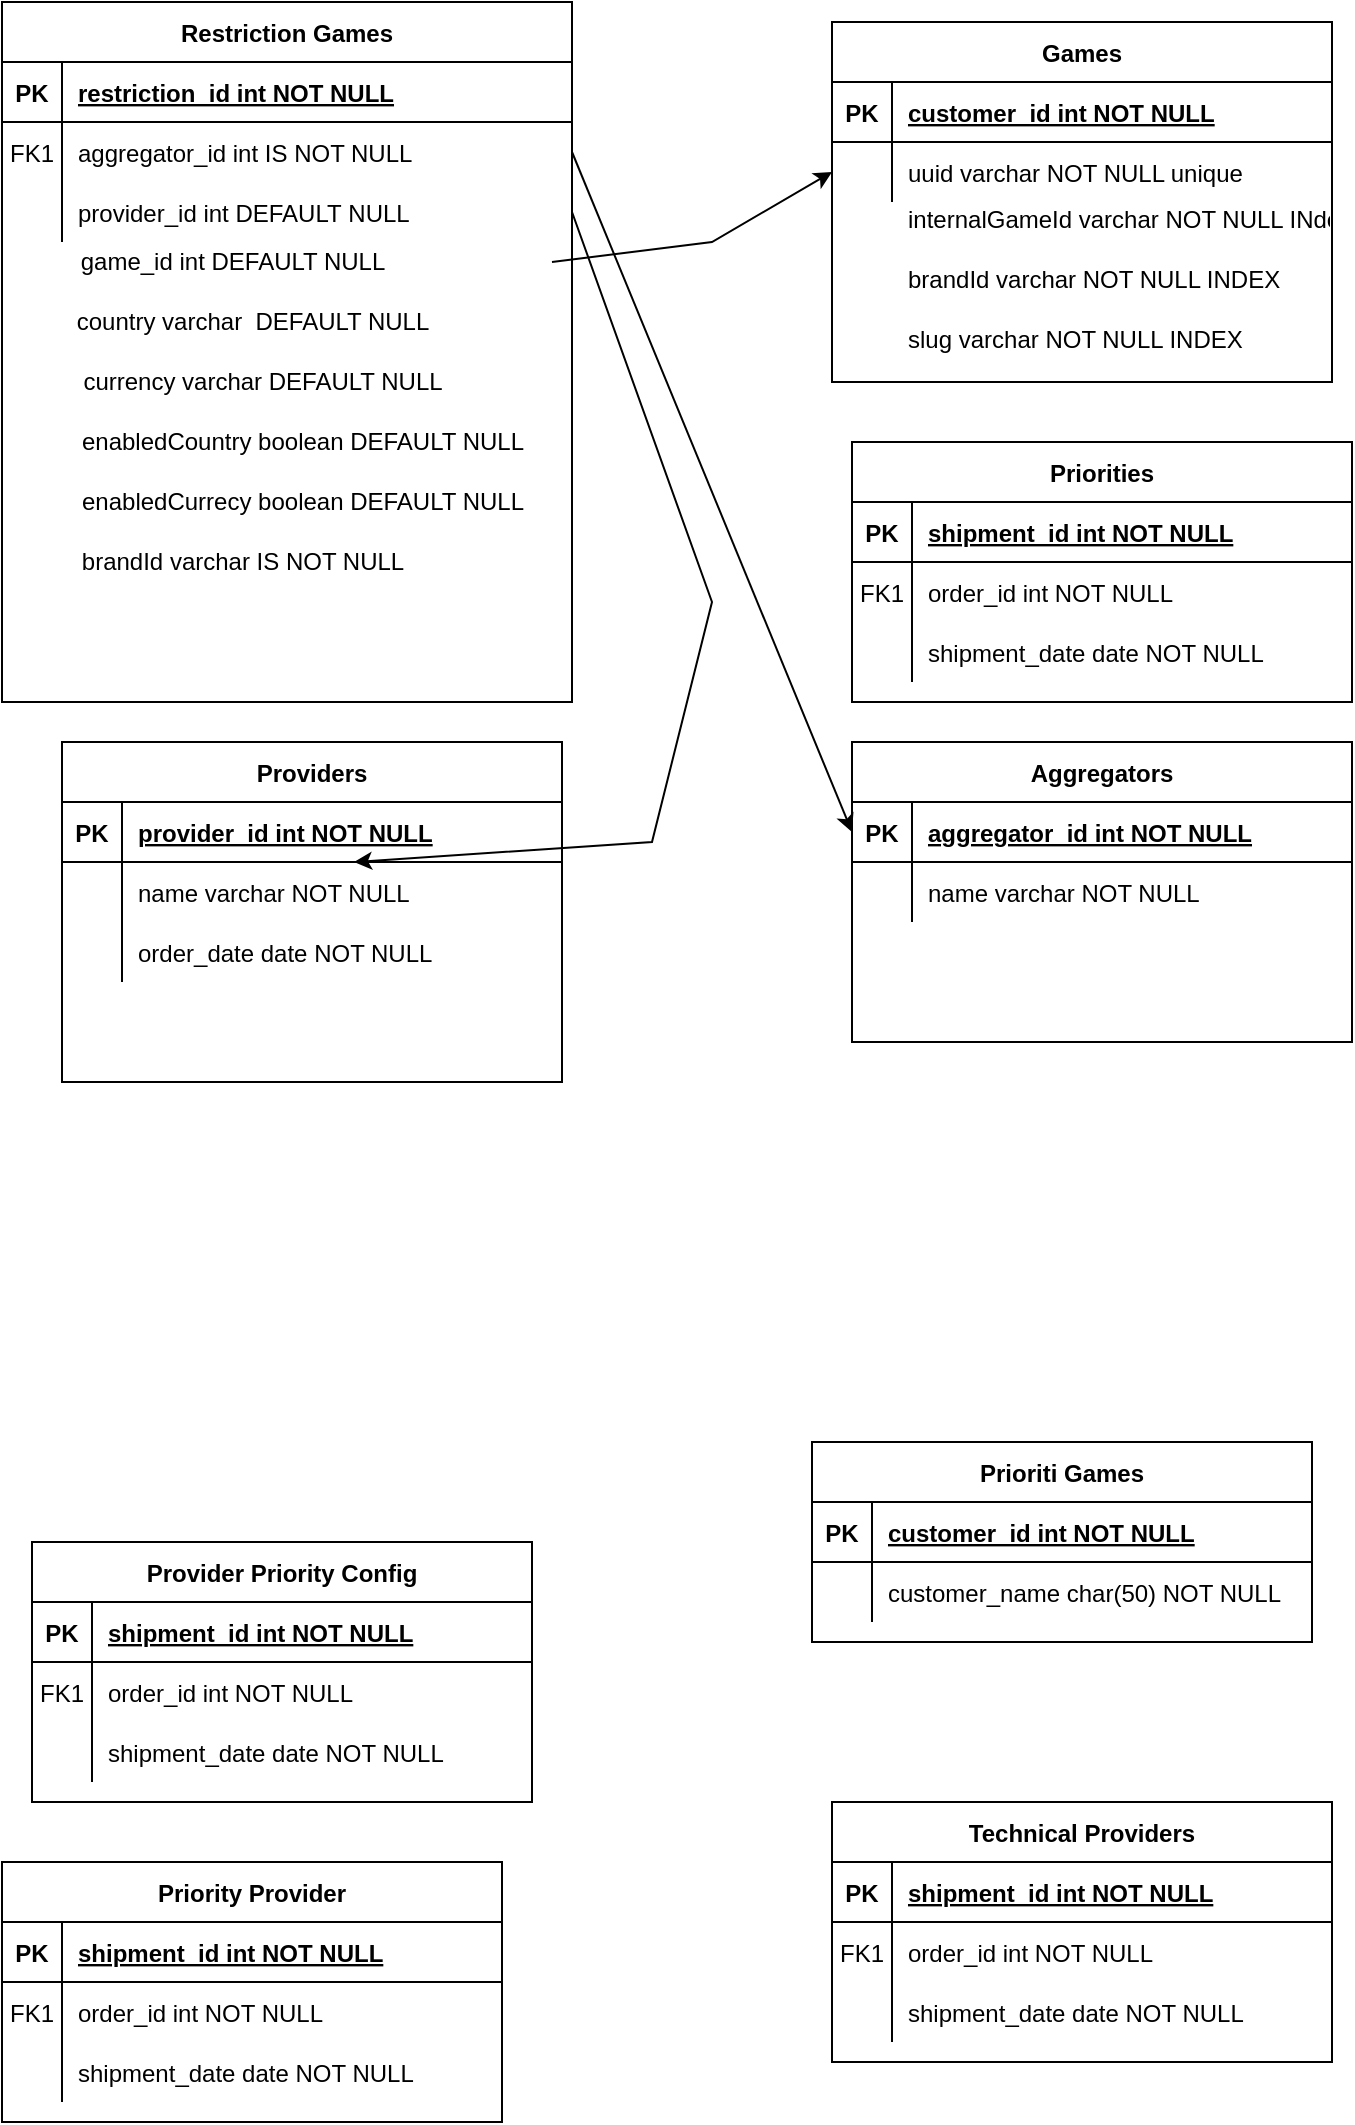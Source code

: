 <mxfile version="13.9.9" type="github">
  <diagram id="R2lEEEUBdFMjLlhIrx00" name="Page-1">
    <mxGraphModel dx="1330" dy="662" grid="1" gridSize="10" guides="1" tooltips="1" connect="1" arrows="1" fold="1" page="1" pageScale="1" pageWidth="850" pageHeight="1100" math="0" shadow="0" extFonts="Permanent Marker^https://fonts.googleapis.com/css?family=Permanent+Marker">
      <root>
        <mxCell id="0" />
        <mxCell id="1" parent="0" />
        <mxCell id="C-vyLk0tnHw3VtMMgP7b-2" value="Providers" style="shape=table;startSize=30;container=1;collapsible=1;childLayout=tableLayout;fixedRows=1;rowLines=0;fontStyle=1;align=center;resizeLast=1;" parent="1" vertex="1">
          <mxGeometry x="75" y="400" width="250" height="170" as="geometry" />
        </mxCell>
        <mxCell id="C-vyLk0tnHw3VtMMgP7b-3" value="" style="shape=partialRectangle;collapsible=0;dropTarget=0;pointerEvents=0;fillColor=none;points=[[0,0.5],[1,0.5]];portConstraint=eastwest;top=0;left=0;right=0;bottom=1;" parent="C-vyLk0tnHw3VtMMgP7b-2" vertex="1">
          <mxGeometry y="30" width="250" height="30" as="geometry" />
        </mxCell>
        <mxCell id="C-vyLk0tnHw3VtMMgP7b-4" value="PK" style="shape=partialRectangle;overflow=hidden;connectable=0;fillColor=none;top=0;left=0;bottom=0;right=0;fontStyle=1;" parent="C-vyLk0tnHw3VtMMgP7b-3" vertex="1">
          <mxGeometry width="30" height="30" as="geometry" />
        </mxCell>
        <mxCell id="C-vyLk0tnHw3VtMMgP7b-5" value="provider_id int NOT NULL " style="shape=partialRectangle;overflow=hidden;connectable=0;fillColor=none;top=0;left=0;bottom=0;right=0;align=left;spacingLeft=6;fontStyle=5;" parent="C-vyLk0tnHw3VtMMgP7b-3" vertex="1">
          <mxGeometry x="30" width="220" height="30" as="geometry" />
        </mxCell>
        <mxCell id="C-vyLk0tnHw3VtMMgP7b-6" value="" style="shape=partialRectangle;collapsible=0;dropTarget=0;pointerEvents=0;fillColor=none;points=[[0,0.5],[1,0.5]];portConstraint=eastwest;top=0;left=0;right=0;bottom=0;" parent="C-vyLk0tnHw3VtMMgP7b-2" vertex="1">
          <mxGeometry y="60" width="250" height="30" as="geometry" />
        </mxCell>
        <mxCell id="C-vyLk0tnHw3VtMMgP7b-7" value="" style="shape=partialRectangle;overflow=hidden;connectable=0;fillColor=none;top=0;left=0;bottom=0;right=0;" parent="C-vyLk0tnHw3VtMMgP7b-6" vertex="1">
          <mxGeometry width="30" height="30" as="geometry" />
        </mxCell>
        <mxCell id="C-vyLk0tnHw3VtMMgP7b-8" value="name varchar NOT NULL" style="shape=partialRectangle;overflow=hidden;connectable=0;fillColor=none;top=0;left=0;bottom=0;right=0;align=left;spacingLeft=6;" parent="C-vyLk0tnHw3VtMMgP7b-6" vertex="1">
          <mxGeometry x="30" width="220" height="30" as="geometry" />
        </mxCell>
        <mxCell id="C-vyLk0tnHw3VtMMgP7b-9" value="" style="shape=partialRectangle;collapsible=0;dropTarget=0;pointerEvents=0;fillColor=none;points=[[0,0.5],[1,0.5]];portConstraint=eastwest;top=0;left=0;right=0;bottom=0;" parent="C-vyLk0tnHw3VtMMgP7b-2" vertex="1">
          <mxGeometry y="90" width="250" height="30" as="geometry" />
        </mxCell>
        <mxCell id="C-vyLk0tnHw3VtMMgP7b-10" value="" style="shape=partialRectangle;overflow=hidden;connectable=0;fillColor=none;top=0;left=0;bottom=0;right=0;" parent="C-vyLk0tnHw3VtMMgP7b-9" vertex="1">
          <mxGeometry width="30" height="30" as="geometry" />
        </mxCell>
        <mxCell id="C-vyLk0tnHw3VtMMgP7b-11" value="order_date date NOT NULL" style="shape=partialRectangle;overflow=hidden;connectable=0;fillColor=none;top=0;left=0;bottom=0;right=0;align=left;spacingLeft=6;" parent="C-vyLk0tnHw3VtMMgP7b-9" vertex="1">
          <mxGeometry x="30" width="220" height="30" as="geometry" />
        </mxCell>
        <mxCell id="C-vyLk0tnHw3VtMMgP7b-13" value="Priorities" style="shape=table;startSize=30;container=1;collapsible=1;childLayout=tableLayout;fixedRows=1;rowLines=0;fontStyle=1;align=center;resizeLast=1;" parent="1" vertex="1">
          <mxGeometry x="470" y="250" width="250" height="130" as="geometry" />
        </mxCell>
        <mxCell id="C-vyLk0tnHw3VtMMgP7b-14" value="" style="shape=partialRectangle;collapsible=0;dropTarget=0;pointerEvents=0;fillColor=none;points=[[0,0.5],[1,0.5]];portConstraint=eastwest;top=0;left=0;right=0;bottom=1;" parent="C-vyLk0tnHw3VtMMgP7b-13" vertex="1">
          <mxGeometry y="30" width="250" height="30" as="geometry" />
        </mxCell>
        <mxCell id="C-vyLk0tnHw3VtMMgP7b-15" value="PK" style="shape=partialRectangle;overflow=hidden;connectable=0;fillColor=none;top=0;left=0;bottom=0;right=0;fontStyle=1;" parent="C-vyLk0tnHw3VtMMgP7b-14" vertex="1">
          <mxGeometry width="30" height="30" as="geometry" />
        </mxCell>
        <mxCell id="C-vyLk0tnHw3VtMMgP7b-16" value="shipment_id int NOT NULL " style="shape=partialRectangle;overflow=hidden;connectable=0;fillColor=none;top=0;left=0;bottom=0;right=0;align=left;spacingLeft=6;fontStyle=5;" parent="C-vyLk0tnHw3VtMMgP7b-14" vertex="1">
          <mxGeometry x="30" width="220" height="30" as="geometry" />
        </mxCell>
        <mxCell id="C-vyLk0tnHw3VtMMgP7b-17" value="" style="shape=partialRectangle;collapsible=0;dropTarget=0;pointerEvents=0;fillColor=none;points=[[0,0.5],[1,0.5]];portConstraint=eastwest;top=0;left=0;right=0;bottom=0;" parent="C-vyLk0tnHw3VtMMgP7b-13" vertex="1">
          <mxGeometry y="60" width="250" height="30" as="geometry" />
        </mxCell>
        <mxCell id="C-vyLk0tnHw3VtMMgP7b-18" value="FK1" style="shape=partialRectangle;overflow=hidden;connectable=0;fillColor=none;top=0;left=0;bottom=0;right=0;" parent="C-vyLk0tnHw3VtMMgP7b-17" vertex="1">
          <mxGeometry width="30" height="30" as="geometry" />
        </mxCell>
        <mxCell id="C-vyLk0tnHw3VtMMgP7b-19" value="order_id int NOT NULL" style="shape=partialRectangle;overflow=hidden;connectable=0;fillColor=none;top=0;left=0;bottom=0;right=0;align=left;spacingLeft=6;" parent="C-vyLk0tnHw3VtMMgP7b-17" vertex="1">
          <mxGeometry x="30" width="220" height="30" as="geometry" />
        </mxCell>
        <mxCell id="C-vyLk0tnHw3VtMMgP7b-20" value="" style="shape=partialRectangle;collapsible=0;dropTarget=0;pointerEvents=0;fillColor=none;points=[[0,0.5],[1,0.5]];portConstraint=eastwest;top=0;left=0;right=0;bottom=0;" parent="C-vyLk0tnHw3VtMMgP7b-13" vertex="1">
          <mxGeometry y="90" width="250" height="30" as="geometry" />
        </mxCell>
        <mxCell id="C-vyLk0tnHw3VtMMgP7b-21" value="" style="shape=partialRectangle;overflow=hidden;connectable=0;fillColor=none;top=0;left=0;bottom=0;right=0;" parent="C-vyLk0tnHw3VtMMgP7b-20" vertex="1">
          <mxGeometry width="30" height="30" as="geometry" />
        </mxCell>
        <mxCell id="C-vyLk0tnHw3VtMMgP7b-22" value="shipment_date date NOT NULL" style="shape=partialRectangle;overflow=hidden;connectable=0;fillColor=none;top=0;left=0;bottom=0;right=0;align=left;spacingLeft=6;" parent="C-vyLk0tnHw3VtMMgP7b-20" vertex="1">
          <mxGeometry x="30" width="220" height="30" as="geometry" />
        </mxCell>
        <mxCell id="C-vyLk0tnHw3VtMMgP7b-23" value="Games" style="shape=table;startSize=30;container=1;collapsible=1;childLayout=tableLayout;fixedRows=1;rowLines=0;fontStyle=1;align=center;resizeLast=1;" parent="1" vertex="1">
          <mxGeometry x="460" y="40" width="250" height="180" as="geometry" />
        </mxCell>
        <mxCell id="C-vyLk0tnHw3VtMMgP7b-24" value="" style="shape=partialRectangle;collapsible=0;dropTarget=0;pointerEvents=0;fillColor=none;points=[[0,0.5],[1,0.5]];portConstraint=eastwest;top=0;left=0;right=0;bottom=1;" parent="C-vyLk0tnHw3VtMMgP7b-23" vertex="1">
          <mxGeometry y="30" width="250" height="30" as="geometry" />
        </mxCell>
        <mxCell id="C-vyLk0tnHw3VtMMgP7b-25" value="PK" style="shape=partialRectangle;overflow=hidden;connectable=0;fillColor=none;top=0;left=0;bottom=0;right=0;fontStyle=1;" parent="C-vyLk0tnHw3VtMMgP7b-24" vertex="1">
          <mxGeometry width="30" height="30" as="geometry" />
        </mxCell>
        <mxCell id="C-vyLk0tnHw3VtMMgP7b-26" value="customer_id int NOT NULL " style="shape=partialRectangle;overflow=hidden;connectable=0;fillColor=none;top=0;left=0;bottom=0;right=0;align=left;spacingLeft=6;fontStyle=5;" parent="C-vyLk0tnHw3VtMMgP7b-24" vertex="1">
          <mxGeometry x="30" width="220" height="30" as="geometry" />
        </mxCell>
        <mxCell id="C-vyLk0tnHw3VtMMgP7b-27" value="" style="shape=partialRectangle;collapsible=0;dropTarget=0;pointerEvents=0;fillColor=none;points=[[0,0.5],[1,0.5]];portConstraint=eastwest;top=0;left=0;right=0;bottom=0;" parent="C-vyLk0tnHw3VtMMgP7b-23" vertex="1">
          <mxGeometry y="60" width="250" height="30" as="geometry" />
        </mxCell>
        <mxCell id="C-vyLk0tnHw3VtMMgP7b-28" value="" style="shape=partialRectangle;overflow=hidden;connectable=0;fillColor=none;top=0;left=0;bottom=0;right=0;" parent="C-vyLk0tnHw3VtMMgP7b-27" vertex="1">
          <mxGeometry width="30" height="30" as="geometry" />
        </mxCell>
        <mxCell id="C-vyLk0tnHw3VtMMgP7b-29" value="uuid varchar NOT NULL unique" style="shape=partialRectangle;overflow=hidden;connectable=0;fillColor=none;top=0;left=0;bottom=0;right=0;align=left;spacingLeft=6;" parent="C-vyLk0tnHw3VtMMgP7b-27" vertex="1">
          <mxGeometry x="30" width="220" height="30" as="geometry" />
        </mxCell>
        <mxCell id="ytWz9_GpCfOif9QKAJZ8-1" value="Prioriti Games" style="shape=table;startSize=30;container=1;collapsible=1;childLayout=tableLayout;fixedRows=1;rowLines=0;fontStyle=1;align=center;resizeLast=1;" vertex="1" parent="1">
          <mxGeometry x="450" y="750" width="250" height="100" as="geometry" />
        </mxCell>
        <mxCell id="ytWz9_GpCfOif9QKAJZ8-2" value="" style="shape=partialRectangle;collapsible=0;dropTarget=0;pointerEvents=0;fillColor=none;points=[[0,0.5],[1,0.5]];portConstraint=eastwest;top=0;left=0;right=0;bottom=1;" vertex="1" parent="ytWz9_GpCfOif9QKAJZ8-1">
          <mxGeometry y="30" width="250" height="30" as="geometry" />
        </mxCell>
        <mxCell id="ytWz9_GpCfOif9QKAJZ8-3" value="PK" style="shape=partialRectangle;overflow=hidden;connectable=0;fillColor=none;top=0;left=0;bottom=0;right=0;fontStyle=1;" vertex="1" parent="ytWz9_GpCfOif9QKAJZ8-2">
          <mxGeometry width="30" height="30" as="geometry" />
        </mxCell>
        <mxCell id="ytWz9_GpCfOif9QKAJZ8-4" value="customer_id int NOT NULL " style="shape=partialRectangle;overflow=hidden;connectable=0;fillColor=none;top=0;left=0;bottom=0;right=0;align=left;spacingLeft=6;fontStyle=5;" vertex="1" parent="ytWz9_GpCfOif9QKAJZ8-2">
          <mxGeometry x="30" width="220" height="30" as="geometry" />
        </mxCell>
        <mxCell id="ytWz9_GpCfOif9QKAJZ8-5" value="" style="shape=partialRectangle;collapsible=0;dropTarget=0;pointerEvents=0;fillColor=none;points=[[0,0.5],[1,0.5]];portConstraint=eastwest;top=0;left=0;right=0;bottom=0;" vertex="1" parent="ytWz9_GpCfOif9QKAJZ8-1">
          <mxGeometry y="60" width="250" height="30" as="geometry" />
        </mxCell>
        <mxCell id="ytWz9_GpCfOif9QKAJZ8-6" value="" style="shape=partialRectangle;overflow=hidden;connectable=0;fillColor=none;top=0;left=0;bottom=0;right=0;" vertex="1" parent="ytWz9_GpCfOif9QKAJZ8-5">
          <mxGeometry width="30" height="30" as="geometry" />
        </mxCell>
        <mxCell id="ytWz9_GpCfOif9QKAJZ8-7" value="customer_name char(50) NOT NULL" style="shape=partialRectangle;overflow=hidden;connectable=0;fillColor=none;top=0;left=0;bottom=0;right=0;align=left;spacingLeft=6;" vertex="1" parent="ytWz9_GpCfOif9QKAJZ8-5">
          <mxGeometry x="30" width="220" height="30" as="geometry" />
        </mxCell>
        <mxCell id="ytWz9_GpCfOif9QKAJZ8-8" value="Provider Priority Config" style="shape=table;startSize=30;container=1;collapsible=1;childLayout=tableLayout;fixedRows=1;rowLines=0;fontStyle=1;align=center;resizeLast=1;" vertex="1" parent="1">
          <mxGeometry x="60" y="800" width="250" height="130" as="geometry" />
        </mxCell>
        <mxCell id="ytWz9_GpCfOif9QKAJZ8-9" value="" style="shape=partialRectangle;collapsible=0;dropTarget=0;pointerEvents=0;fillColor=none;points=[[0,0.5],[1,0.5]];portConstraint=eastwest;top=0;left=0;right=0;bottom=1;" vertex="1" parent="ytWz9_GpCfOif9QKAJZ8-8">
          <mxGeometry y="30" width="250" height="30" as="geometry" />
        </mxCell>
        <mxCell id="ytWz9_GpCfOif9QKAJZ8-10" value="PK" style="shape=partialRectangle;overflow=hidden;connectable=0;fillColor=none;top=0;left=0;bottom=0;right=0;fontStyle=1;" vertex="1" parent="ytWz9_GpCfOif9QKAJZ8-9">
          <mxGeometry width="30" height="30" as="geometry" />
        </mxCell>
        <mxCell id="ytWz9_GpCfOif9QKAJZ8-11" value="shipment_id int NOT NULL " style="shape=partialRectangle;overflow=hidden;connectable=0;fillColor=none;top=0;left=0;bottom=0;right=0;align=left;spacingLeft=6;fontStyle=5;" vertex="1" parent="ytWz9_GpCfOif9QKAJZ8-9">
          <mxGeometry x="30" width="220" height="30" as="geometry" />
        </mxCell>
        <mxCell id="ytWz9_GpCfOif9QKAJZ8-12" value="" style="shape=partialRectangle;collapsible=0;dropTarget=0;pointerEvents=0;fillColor=none;points=[[0,0.5],[1,0.5]];portConstraint=eastwest;top=0;left=0;right=0;bottom=0;" vertex="1" parent="ytWz9_GpCfOif9QKAJZ8-8">
          <mxGeometry y="60" width="250" height="30" as="geometry" />
        </mxCell>
        <mxCell id="ytWz9_GpCfOif9QKAJZ8-13" value="FK1" style="shape=partialRectangle;overflow=hidden;connectable=0;fillColor=none;top=0;left=0;bottom=0;right=0;" vertex="1" parent="ytWz9_GpCfOif9QKAJZ8-12">
          <mxGeometry width="30" height="30" as="geometry" />
        </mxCell>
        <mxCell id="ytWz9_GpCfOif9QKAJZ8-14" value="order_id int NOT NULL" style="shape=partialRectangle;overflow=hidden;connectable=0;fillColor=none;top=0;left=0;bottom=0;right=0;align=left;spacingLeft=6;" vertex="1" parent="ytWz9_GpCfOif9QKAJZ8-12">
          <mxGeometry x="30" width="220" height="30" as="geometry" />
        </mxCell>
        <mxCell id="ytWz9_GpCfOif9QKAJZ8-15" value="" style="shape=partialRectangle;collapsible=0;dropTarget=0;pointerEvents=0;fillColor=none;points=[[0,0.5],[1,0.5]];portConstraint=eastwest;top=0;left=0;right=0;bottom=0;" vertex="1" parent="ytWz9_GpCfOif9QKAJZ8-8">
          <mxGeometry y="90" width="250" height="30" as="geometry" />
        </mxCell>
        <mxCell id="ytWz9_GpCfOif9QKAJZ8-16" value="" style="shape=partialRectangle;overflow=hidden;connectable=0;fillColor=none;top=0;left=0;bottom=0;right=0;" vertex="1" parent="ytWz9_GpCfOif9QKAJZ8-15">
          <mxGeometry width="30" height="30" as="geometry" />
        </mxCell>
        <mxCell id="ytWz9_GpCfOif9QKAJZ8-17" value="shipment_date date NOT NULL" style="shape=partialRectangle;overflow=hidden;connectable=0;fillColor=none;top=0;left=0;bottom=0;right=0;align=left;spacingLeft=6;" vertex="1" parent="ytWz9_GpCfOif9QKAJZ8-15">
          <mxGeometry x="30" width="220" height="30" as="geometry" />
        </mxCell>
        <mxCell id="ytWz9_GpCfOif9QKAJZ8-18" value="Priority Provider" style="shape=table;startSize=30;container=1;collapsible=1;childLayout=tableLayout;fixedRows=1;rowLines=0;fontStyle=1;align=center;resizeLast=1;" vertex="1" parent="1">
          <mxGeometry x="45" y="960" width="250" height="130" as="geometry" />
        </mxCell>
        <mxCell id="ytWz9_GpCfOif9QKAJZ8-19" value="" style="shape=partialRectangle;collapsible=0;dropTarget=0;pointerEvents=0;fillColor=none;points=[[0,0.5],[1,0.5]];portConstraint=eastwest;top=0;left=0;right=0;bottom=1;" vertex="1" parent="ytWz9_GpCfOif9QKAJZ8-18">
          <mxGeometry y="30" width="250" height="30" as="geometry" />
        </mxCell>
        <mxCell id="ytWz9_GpCfOif9QKAJZ8-20" value="PK" style="shape=partialRectangle;overflow=hidden;connectable=0;fillColor=none;top=0;left=0;bottom=0;right=0;fontStyle=1;" vertex="1" parent="ytWz9_GpCfOif9QKAJZ8-19">
          <mxGeometry width="30" height="30" as="geometry" />
        </mxCell>
        <mxCell id="ytWz9_GpCfOif9QKAJZ8-21" value="shipment_id int NOT NULL " style="shape=partialRectangle;overflow=hidden;connectable=0;fillColor=none;top=0;left=0;bottom=0;right=0;align=left;spacingLeft=6;fontStyle=5;" vertex="1" parent="ytWz9_GpCfOif9QKAJZ8-19">
          <mxGeometry x="30" width="220" height="30" as="geometry" />
        </mxCell>
        <mxCell id="ytWz9_GpCfOif9QKAJZ8-22" value="" style="shape=partialRectangle;collapsible=0;dropTarget=0;pointerEvents=0;fillColor=none;points=[[0,0.5],[1,0.5]];portConstraint=eastwest;top=0;left=0;right=0;bottom=0;" vertex="1" parent="ytWz9_GpCfOif9QKAJZ8-18">
          <mxGeometry y="60" width="250" height="30" as="geometry" />
        </mxCell>
        <mxCell id="ytWz9_GpCfOif9QKAJZ8-23" value="FK1" style="shape=partialRectangle;overflow=hidden;connectable=0;fillColor=none;top=0;left=0;bottom=0;right=0;" vertex="1" parent="ytWz9_GpCfOif9QKAJZ8-22">
          <mxGeometry width="30" height="30" as="geometry" />
        </mxCell>
        <mxCell id="ytWz9_GpCfOif9QKAJZ8-24" value="order_id int NOT NULL" style="shape=partialRectangle;overflow=hidden;connectable=0;fillColor=none;top=0;left=0;bottom=0;right=0;align=left;spacingLeft=6;" vertex="1" parent="ytWz9_GpCfOif9QKAJZ8-22">
          <mxGeometry x="30" width="220" height="30" as="geometry" />
        </mxCell>
        <mxCell id="ytWz9_GpCfOif9QKAJZ8-25" value="" style="shape=partialRectangle;collapsible=0;dropTarget=0;pointerEvents=0;fillColor=none;points=[[0,0.5],[1,0.5]];portConstraint=eastwest;top=0;left=0;right=0;bottom=0;" vertex="1" parent="ytWz9_GpCfOif9QKAJZ8-18">
          <mxGeometry y="90" width="250" height="30" as="geometry" />
        </mxCell>
        <mxCell id="ytWz9_GpCfOif9QKAJZ8-26" value="" style="shape=partialRectangle;overflow=hidden;connectable=0;fillColor=none;top=0;left=0;bottom=0;right=0;" vertex="1" parent="ytWz9_GpCfOif9QKAJZ8-25">
          <mxGeometry width="30" height="30" as="geometry" />
        </mxCell>
        <mxCell id="ytWz9_GpCfOif9QKAJZ8-27" value="shipment_date date NOT NULL" style="shape=partialRectangle;overflow=hidden;connectable=0;fillColor=none;top=0;left=0;bottom=0;right=0;align=left;spacingLeft=6;" vertex="1" parent="ytWz9_GpCfOif9QKAJZ8-25">
          <mxGeometry x="30" width="220" height="30" as="geometry" />
        </mxCell>
        <mxCell id="ytWz9_GpCfOif9QKAJZ8-28" value="Restriction Games" style="shape=table;startSize=30;container=1;collapsible=1;childLayout=tableLayout;fixedRows=1;rowLines=0;fontStyle=1;align=center;resizeLast=1;" vertex="1" parent="1">
          <mxGeometry x="45" y="30" width="285" height="350" as="geometry" />
        </mxCell>
        <mxCell id="ytWz9_GpCfOif9QKAJZ8-29" value="" style="shape=partialRectangle;collapsible=0;dropTarget=0;pointerEvents=0;fillColor=none;points=[[0,0.5],[1,0.5]];portConstraint=eastwest;top=0;left=0;right=0;bottom=1;" vertex="1" parent="ytWz9_GpCfOif9QKAJZ8-28">
          <mxGeometry y="30" width="285" height="30" as="geometry" />
        </mxCell>
        <mxCell id="ytWz9_GpCfOif9QKAJZ8-30" value="PK" style="shape=partialRectangle;overflow=hidden;connectable=0;fillColor=none;top=0;left=0;bottom=0;right=0;fontStyle=1;" vertex="1" parent="ytWz9_GpCfOif9QKAJZ8-29">
          <mxGeometry width="30" height="30" as="geometry" />
        </mxCell>
        <mxCell id="ytWz9_GpCfOif9QKAJZ8-31" value="restriction_id int NOT NULL " style="shape=partialRectangle;overflow=hidden;connectable=0;fillColor=none;top=0;left=0;bottom=0;right=0;align=left;spacingLeft=6;fontStyle=5;" vertex="1" parent="ytWz9_GpCfOif9QKAJZ8-29">
          <mxGeometry x="30" width="255" height="30" as="geometry" />
        </mxCell>
        <mxCell id="ytWz9_GpCfOif9QKAJZ8-32" value="" style="shape=partialRectangle;collapsible=0;dropTarget=0;pointerEvents=0;fillColor=none;points=[[0,0.5],[1,0.5]];portConstraint=eastwest;top=0;left=0;right=0;bottom=0;" vertex="1" parent="ytWz9_GpCfOif9QKAJZ8-28">
          <mxGeometry y="60" width="285" height="30" as="geometry" />
        </mxCell>
        <mxCell id="ytWz9_GpCfOif9QKAJZ8-33" value="FK1" style="shape=partialRectangle;overflow=hidden;connectable=0;fillColor=none;top=0;left=0;bottom=0;right=0;" vertex="1" parent="ytWz9_GpCfOif9QKAJZ8-32">
          <mxGeometry width="30" height="30" as="geometry" />
        </mxCell>
        <mxCell id="ytWz9_GpCfOif9QKAJZ8-34" value="aggregator_id int IS NOT NULL" style="shape=partialRectangle;overflow=hidden;connectable=0;fillColor=none;top=0;left=0;bottom=0;right=0;align=left;spacingLeft=6;" vertex="1" parent="ytWz9_GpCfOif9QKAJZ8-32">
          <mxGeometry x="30" width="255" height="30" as="geometry" />
        </mxCell>
        <mxCell id="ytWz9_GpCfOif9QKAJZ8-35" value="" style="shape=partialRectangle;collapsible=0;dropTarget=0;pointerEvents=0;fillColor=none;points=[[0,0.5],[1,0.5]];portConstraint=eastwest;top=0;left=0;right=0;bottom=0;" vertex="1" parent="ytWz9_GpCfOif9QKAJZ8-28">
          <mxGeometry y="90" width="285" height="30" as="geometry" />
        </mxCell>
        <mxCell id="ytWz9_GpCfOif9QKAJZ8-36" value="" style="shape=partialRectangle;overflow=hidden;connectable=0;fillColor=none;top=0;left=0;bottom=0;right=0;" vertex="1" parent="ytWz9_GpCfOif9QKAJZ8-35">
          <mxGeometry width="30" height="30" as="geometry" />
        </mxCell>
        <mxCell id="ytWz9_GpCfOif9QKAJZ8-37" value="provider_id int DEFAULT NULL" style="shape=partialRectangle;overflow=hidden;connectable=0;fillColor=none;top=0;left=0;bottom=0;right=0;align=left;spacingLeft=6;" vertex="1" parent="ytWz9_GpCfOif9QKAJZ8-35">
          <mxGeometry x="30" width="255" height="30" as="geometry" />
        </mxCell>
        <mxCell id="ytWz9_GpCfOif9QKAJZ8-38" value="Technical Providers" style="shape=table;startSize=30;container=1;collapsible=1;childLayout=tableLayout;fixedRows=1;rowLines=0;fontStyle=1;align=center;resizeLast=1;" vertex="1" parent="1">
          <mxGeometry x="460" y="930" width="250" height="130" as="geometry" />
        </mxCell>
        <mxCell id="ytWz9_GpCfOif9QKAJZ8-39" value="" style="shape=partialRectangle;collapsible=0;dropTarget=0;pointerEvents=0;fillColor=none;points=[[0,0.5],[1,0.5]];portConstraint=eastwest;top=0;left=0;right=0;bottom=1;" vertex="1" parent="ytWz9_GpCfOif9QKAJZ8-38">
          <mxGeometry y="30" width="250" height="30" as="geometry" />
        </mxCell>
        <mxCell id="ytWz9_GpCfOif9QKAJZ8-40" value="PK" style="shape=partialRectangle;overflow=hidden;connectable=0;fillColor=none;top=0;left=0;bottom=0;right=0;fontStyle=1;" vertex="1" parent="ytWz9_GpCfOif9QKAJZ8-39">
          <mxGeometry width="30" height="30" as="geometry" />
        </mxCell>
        <mxCell id="ytWz9_GpCfOif9QKAJZ8-41" value="shipment_id int NOT NULL " style="shape=partialRectangle;overflow=hidden;connectable=0;fillColor=none;top=0;left=0;bottom=0;right=0;align=left;spacingLeft=6;fontStyle=5;" vertex="1" parent="ytWz9_GpCfOif9QKAJZ8-39">
          <mxGeometry x="30" width="220" height="30" as="geometry" />
        </mxCell>
        <mxCell id="ytWz9_GpCfOif9QKAJZ8-42" value="" style="shape=partialRectangle;collapsible=0;dropTarget=0;pointerEvents=0;fillColor=none;points=[[0,0.5],[1,0.5]];portConstraint=eastwest;top=0;left=0;right=0;bottom=0;" vertex="1" parent="ytWz9_GpCfOif9QKAJZ8-38">
          <mxGeometry y="60" width="250" height="30" as="geometry" />
        </mxCell>
        <mxCell id="ytWz9_GpCfOif9QKAJZ8-43" value="FK1" style="shape=partialRectangle;overflow=hidden;connectable=0;fillColor=none;top=0;left=0;bottom=0;right=0;" vertex="1" parent="ytWz9_GpCfOif9QKAJZ8-42">
          <mxGeometry width="30" height="30" as="geometry" />
        </mxCell>
        <mxCell id="ytWz9_GpCfOif9QKAJZ8-44" value="order_id int NOT NULL" style="shape=partialRectangle;overflow=hidden;connectable=0;fillColor=none;top=0;left=0;bottom=0;right=0;align=left;spacingLeft=6;" vertex="1" parent="ytWz9_GpCfOif9QKAJZ8-42">
          <mxGeometry x="30" width="220" height="30" as="geometry" />
        </mxCell>
        <mxCell id="ytWz9_GpCfOif9QKAJZ8-45" value="" style="shape=partialRectangle;collapsible=0;dropTarget=0;pointerEvents=0;fillColor=none;points=[[0,0.5],[1,0.5]];portConstraint=eastwest;top=0;left=0;right=0;bottom=0;" vertex="1" parent="ytWz9_GpCfOif9QKAJZ8-38">
          <mxGeometry y="90" width="250" height="30" as="geometry" />
        </mxCell>
        <mxCell id="ytWz9_GpCfOif9QKAJZ8-46" value="" style="shape=partialRectangle;overflow=hidden;connectable=0;fillColor=none;top=0;left=0;bottom=0;right=0;" vertex="1" parent="ytWz9_GpCfOif9QKAJZ8-45">
          <mxGeometry width="30" height="30" as="geometry" />
        </mxCell>
        <mxCell id="ytWz9_GpCfOif9QKAJZ8-47" value="shipment_date date NOT NULL" style="shape=partialRectangle;overflow=hidden;connectable=0;fillColor=none;top=0;left=0;bottom=0;right=0;align=left;spacingLeft=6;" vertex="1" parent="ytWz9_GpCfOif9QKAJZ8-45">
          <mxGeometry x="30" width="220" height="30" as="geometry" />
        </mxCell>
        <mxCell id="ytWz9_GpCfOif9QKAJZ8-48" value="Aggregators" style="shape=table;startSize=30;container=1;collapsible=1;childLayout=tableLayout;fixedRows=1;rowLines=0;fontStyle=1;align=center;resizeLast=1;" vertex="1" parent="1">
          <mxGeometry x="470" y="400" width="250" height="150" as="geometry" />
        </mxCell>
        <mxCell id="ytWz9_GpCfOif9QKAJZ8-49" value="" style="shape=partialRectangle;collapsible=0;dropTarget=0;pointerEvents=0;fillColor=none;points=[[0,0.5],[1,0.5]];portConstraint=eastwest;top=0;left=0;right=0;bottom=1;" vertex="1" parent="ytWz9_GpCfOif9QKAJZ8-48">
          <mxGeometry y="30" width="250" height="30" as="geometry" />
        </mxCell>
        <mxCell id="ytWz9_GpCfOif9QKAJZ8-50" value="PK" style="shape=partialRectangle;overflow=hidden;connectable=0;fillColor=none;top=0;left=0;bottom=0;right=0;fontStyle=1;" vertex="1" parent="ytWz9_GpCfOif9QKAJZ8-49">
          <mxGeometry width="30" height="30" as="geometry" />
        </mxCell>
        <mxCell id="ytWz9_GpCfOif9QKAJZ8-51" value="aggregator_id int NOT NULL " style="shape=partialRectangle;overflow=hidden;connectable=0;fillColor=none;top=0;left=0;bottom=0;right=0;align=left;spacingLeft=6;fontStyle=5;" vertex="1" parent="ytWz9_GpCfOif9QKAJZ8-49">
          <mxGeometry x="30" width="220" height="30" as="geometry" />
        </mxCell>
        <mxCell id="ytWz9_GpCfOif9QKAJZ8-52" value="" style="shape=partialRectangle;collapsible=0;dropTarget=0;pointerEvents=0;fillColor=none;points=[[0,0.5],[1,0.5]];portConstraint=eastwest;top=0;left=0;right=0;bottom=0;" vertex="1" parent="ytWz9_GpCfOif9QKAJZ8-48">
          <mxGeometry y="60" width="250" height="30" as="geometry" />
        </mxCell>
        <mxCell id="ytWz9_GpCfOif9QKAJZ8-53" value="" style="shape=partialRectangle;overflow=hidden;connectable=0;fillColor=none;top=0;left=0;bottom=0;right=0;" vertex="1" parent="ytWz9_GpCfOif9QKAJZ8-52">
          <mxGeometry width="30" height="30" as="geometry" />
        </mxCell>
        <mxCell id="ytWz9_GpCfOif9QKAJZ8-54" value="name varchar NOT NULL" style="shape=partialRectangle;overflow=hidden;connectable=0;fillColor=none;top=0;left=0;bottom=0;right=0;align=left;spacingLeft=6;" vertex="1" parent="ytWz9_GpCfOif9QKAJZ8-52">
          <mxGeometry x="30" width="220" height="30" as="geometry" />
        </mxCell>
        <mxCell id="ytWz9_GpCfOif9QKAJZ8-56" value="&lt;span style=&quot;text-align: left&quot;&gt;game_id int DEFAULT NULL&lt;/span&gt;" style="text;html=1;align=center;verticalAlign=middle;resizable=0;points=[];autosize=1;" vertex="1" parent="1">
          <mxGeometry x="75" y="150" width="170" height="20" as="geometry" />
        </mxCell>
        <mxCell id="ytWz9_GpCfOif9QKAJZ8-66" value="&lt;span style=&quot;text-align: left&quot;&gt;country varchar&amp;nbsp; DEFAULT NULL&lt;/span&gt;" style="text;html=1;align=center;verticalAlign=middle;resizable=0;points=[];autosize=1;" vertex="1" parent="1">
          <mxGeometry x="75" y="180" width="190" height="20" as="geometry" />
        </mxCell>
        <mxCell id="ytWz9_GpCfOif9QKAJZ8-67" value="&lt;span style=&quot;text-align: left&quot;&gt;currency varchar&amp;nbsp;DEFAULT NULL&lt;/span&gt;" style="text;html=1;align=center;verticalAlign=middle;resizable=0;points=[];autosize=1;" vertex="1" parent="1">
          <mxGeometry x="75" y="210" width="200" height="20" as="geometry" />
        </mxCell>
        <mxCell id="ytWz9_GpCfOif9QKAJZ8-68" value="&lt;span style=&quot;text-align: left&quot;&gt;enabledCountry boolean&amp;nbsp;DEFAULT NULL&lt;/span&gt;" style="text;html=1;align=center;verticalAlign=middle;resizable=0;points=[];autosize=1;" vertex="1" parent="1">
          <mxGeometry x="75" y="240" width="240" height="20" as="geometry" />
        </mxCell>
        <mxCell id="ytWz9_GpCfOif9QKAJZ8-70" value="&lt;span style=&quot;text-align: left&quot;&gt;enabledCurrecy boolean&amp;nbsp;DEFAULT NULL&lt;/span&gt;" style="text;html=1;align=center;verticalAlign=middle;resizable=0;points=[];autosize=1;" vertex="1" parent="1">
          <mxGeometry x="75" y="270" width="240" height="20" as="geometry" />
        </mxCell>
        <mxCell id="ytWz9_GpCfOif9QKAJZ8-72" style="edgeStyle=none;rounded=0;orthogonalLoop=1;jettySize=auto;html=1;entryX=0;entryY=0.5;entryDx=0;entryDy=0;" edge="1" parent="1" target="C-vyLk0tnHw3VtMMgP7b-27">
          <mxGeometry relative="1" as="geometry">
            <mxPoint x="320" y="160" as="sourcePoint" />
            <Array as="points">
              <mxPoint x="400" y="150" />
            </Array>
          </mxGeometry>
        </mxCell>
        <mxCell id="ytWz9_GpCfOif9QKAJZ8-74" style="edgeStyle=none;rounded=0;orthogonalLoop=1;jettySize=auto;html=1;exitX=1;exitY=0.5;exitDx=0;exitDy=0;entryX=0;entryY=0.5;entryDx=0;entryDy=0;" edge="1" parent="1" source="ytWz9_GpCfOif9QKAJZ8-32" target="ytWz9_GpCfOif9QKAJZ8-49">
          <mxGeometry relative="1" as="geometry" />
        </mxCell>
        <mxCell id="ytWz9_GpCfOif9QKAJZ8-76" style="edgeStyle=none;rounded=0;orthogonalLoop=1;jettySize=auto;html=1;exitX=1;exitY=0.5;exitDx=0;exitDy=0;" edge="1" parent="1" source="ytWz9_GpCfOif9QKAJZ8-35">
          <mxGeometry relative="1" as="geometry">
            <mxPoint x="221" y="460" as="targetPoint" />
            <Array as="points">
              <mxPoint x="400" y="330" />
              <mxPoint x="370" y="450" />
            </Array>
          </mxGeometry>
        </mxCell>
        <mxCell id="ytWz9_GpCfOif9QKAJZ8-79" value="internalGameId varchar NOT NULL INdex&#xa;" style="shape=partialRectangle;overflow=hidden;connectable=0;fillColor=none;top=0;left=0;bottom=0;right=0;align=left;spacingLeft=6;" vertex="1" parent="1">
          <mxGeometry x="490" y="130" width="220" height="30" as="geometry" />
        </mxCell>
        <mxCell id="ytWz9_GpCfOif9QKAJZ8-80" value="brandId varchar NOT NULL INDEX&#xa;" style="shape=partialRectangle;overflow=hidden;connectable=0;fillColor=none;top=0;left=0;bottom=0;right=0;align=left;spacingLeft=6;" vertex="1" parent="1">
          <mxGeometry x="490" y="160" width="220" height="30" as="geometry" />
        </mxCell>
        <mxCell id="ytWz9_GpCfOif9QKAJZ8-81" value="slug varchar NOT NULL INDEX&#xa;" style="shape=partialRectangle;overflow=hidden;connectable=0;fillColor=none;top=0;left=0;bottom=0;right=0;align=left;spacingLeft=6;" vertex="1" parent="1">
          <mxGeometry x="490" y="190" width="220" height="30" as="geometry" />
        </mxCell>
        <mxCell id="ytWz9_GpCfOif9QKAJZ8-82" value="brandId varchar IS NOT NULL" style="text;html=1;align=center;verticalAlign=middle;resizable=0;points=[];autosize=1;" vertex="1" parent="1">
          <mxGeometry x="75" y="300" width="180" height="20" as="geometry" />
        </mxCell>
      </root>
    </mxGraphModel>
  </diagram>
</mxfile>
